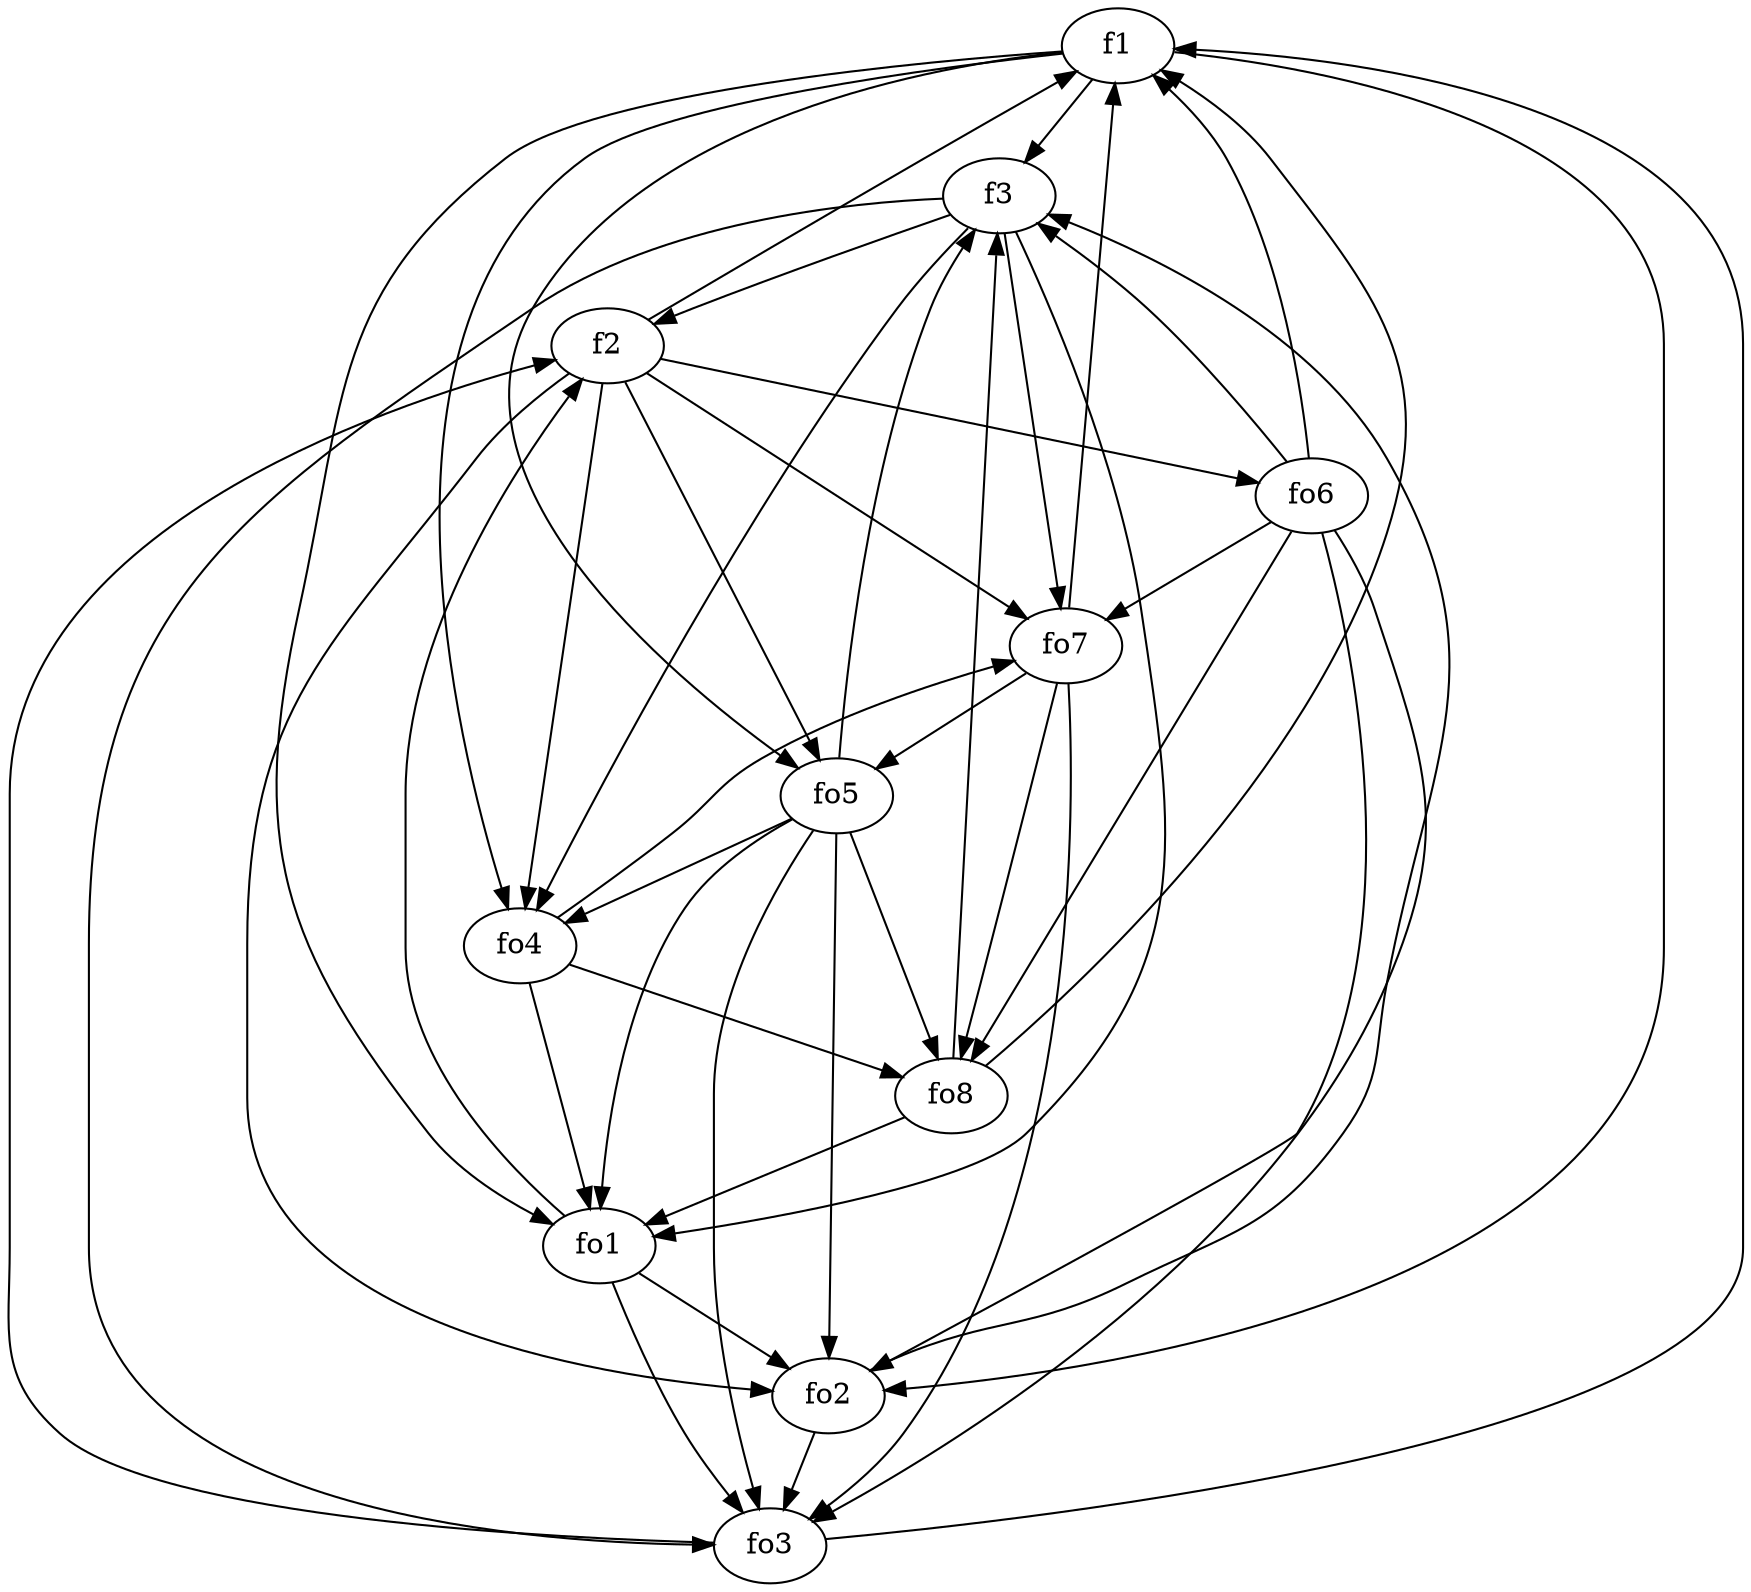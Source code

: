 strict digraph  {
f1;
f2;
f3;
fo1;
fo2;
fo3;
fo4;
fo5;
fo6;
fo7;
fo8;
f1 -> f3  [weight=2];
f1 -> fo2  [weight=2];
f1 -> fo4  [weight=2];
f1 -> fo5  [weight=2];
f1 -> fo1  [weight=2];
f2 -> fo6  [weight=2];
f2 -> f1  [weight=2];
f2 -> fo4  [weight=2];
f2 -> fo2  [weight=2];
f2 -> fo5  [weight=2];
f2 -> fo7  [weight=2];
f3 -> fo4  [weight=2];
f3 -> fo1  [weight=2];
f3 -> fo7  [weight=2];
f3 -> f2  [weight=2];
f3 -> fo3  [weight=2];
fo1 -> f2  [weight=2];
fo1 -> fo2  [weight=2];
fo1 -> fo3  [weight=2];
fo2 -> f3  [weight=2];
fo2 -> fo3  [weight=2];
fo3 -> f2  [weight=2];
fo3 -> f1  [weight=2];
fo4 -> fo8  [weight=2];
fo4 -> fo1  [weight=2];
fo4 -> fo7  [weight=2];
fo5 -> fo2  [weight=2];
fo5 -> fo1  [weight=2];
fo5 -> fo3  [weight=2];
fo5 -> fo8  [weight=2];
fo5 -> f3  [weight=2];
fo5 -> fo4  [weight=2];
fo6 -> fo3  [weight=2];
fo6 -> fo7  [weight=2];
fo6 -> fo8  [weight=2];
fo6 -> f1  [weight=2];
fo6 -> f3  [weight=2];
fo6 -> fo2  [weight=2];
fo7 -> fo8  [weight=2];
fo7 -> f1  [weight=2];
fo7 -> fo5  [weight=2];
fo7 -> fo3  [weight=2];
fo8 -> f1  [weight=2];
fo8 -> f3  [weight=2];
fo8 -> fo1  [weight=2];
}
